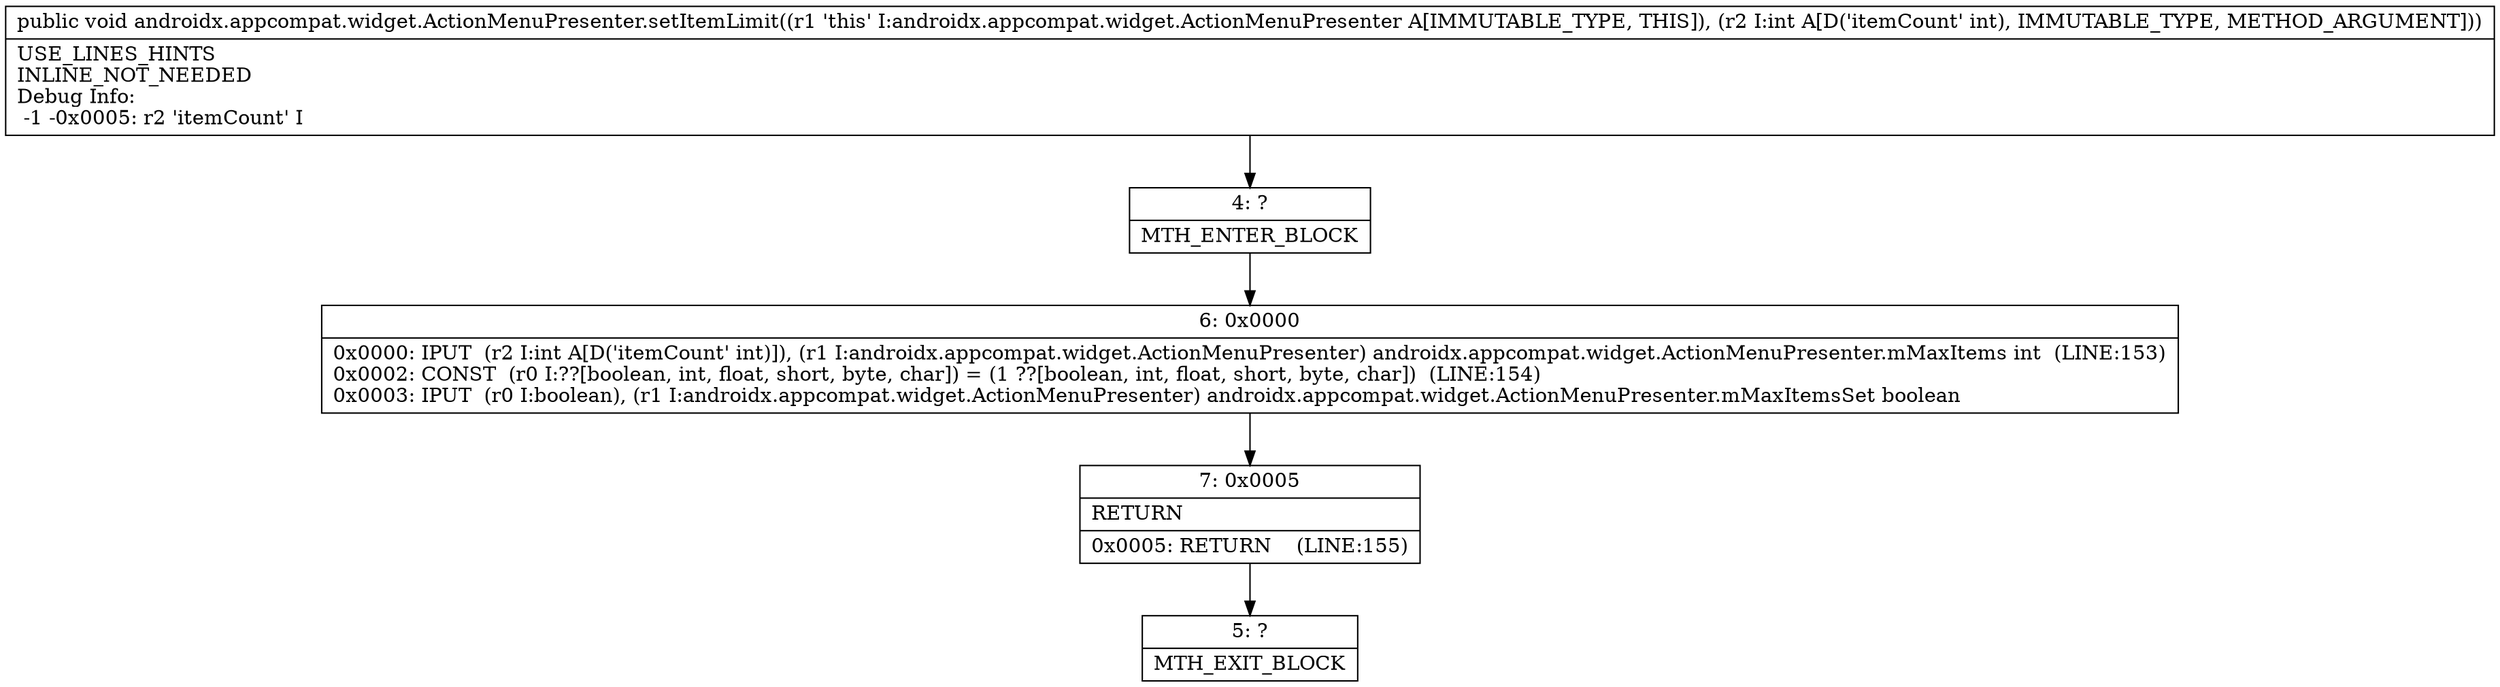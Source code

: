 digraph "CFG forandroidx.appcompat.widget.ActionMenuPresenter.setItemLimit(I)V" {
Node_4 [shape=record,label="{4\:\ ?|MTH_ENTER_BLOCK\l}"];
Node_6 [shape=record,label="{6\:\ 0x0000|0x0000: IPUT  (r2 I:int A[D('itemCount' int)]), (r1 I:androidx.appcompat.widget.ActionMenuPresenter) androidx.appcompat.widget.ActionMenuPresenter.mMaxItems int  (LINE:153)\l0x0002: CONST  (r0 I:??[boolean, int, float, short, byte, char]) = (1 ??[boolean, int, float, short, byte, char])  (LINE:154)\l0x0003: IPUT  (r0 I:boolean), (r1 I:androidx.appcompat.widget.ActionMenuPresenter) androidx.appcompat.widget.ActionMenuPresenter.mMaxItemsSet boolean \l}"];
Node_7 [shape=record,label="{7\:\ 0x0005|RETURN\l|0x0005: RETURN    (LINE:155)\l}"];
Node_5 [shape=record,label="{5\:\ ?|MTH_EXIT_BLOCK\l}"];
MethodNode[shape=record,label="{public void androidx.appcompat.widget.ActionMenuPresenter.setItemLimit((r1 'this' I:androidx.appcompat.widget.ActionMenuPresenter A[IMMUTABLE_TYPE, THIS]), (r2 I:int A[D('itemCount' int), IMMUTABLE_TYPE, METHOD_ARGUMENT]))  | USE_LINES_HINTS\lINLINE_NOT_NEEDED\lDebug Info:\l  \-1 \-0x0005: r2 'itemCount' I\l}"];
MethodNode -> Node_4;Node_4 -> Node_6;
Node_6 -> Node_7;
Node_7 -> Node_5;
}

